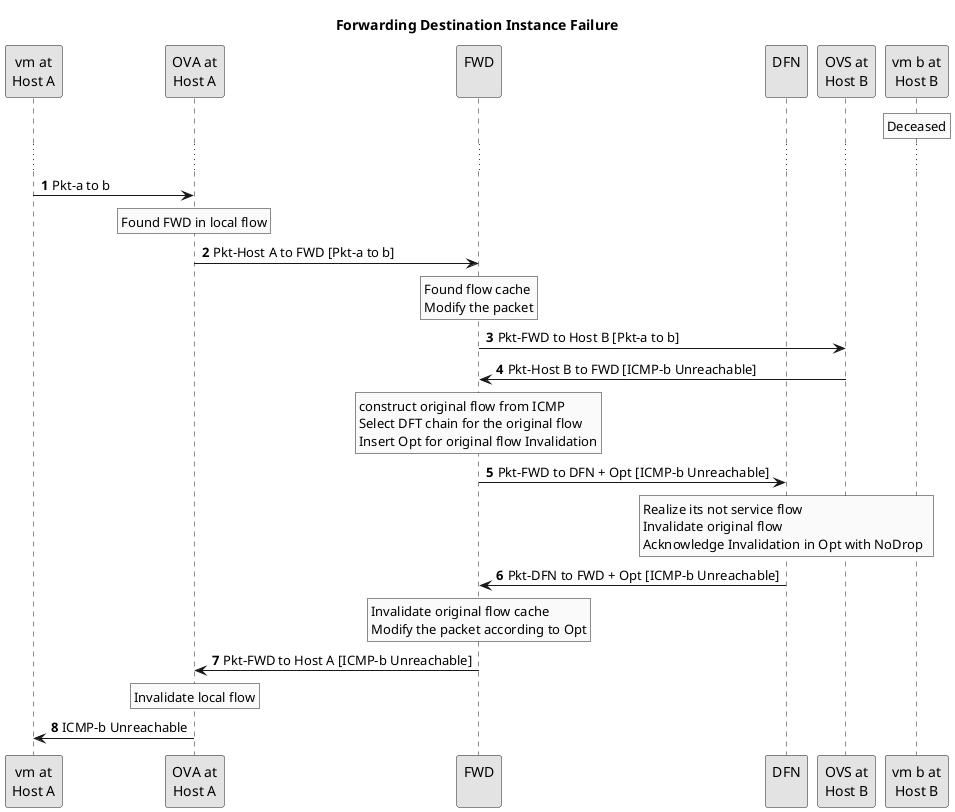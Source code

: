 @startuml

' SPDX-License-Identifier: MIT
' Copyright (c) 2020 The Authors.

' Authors: Bin Liang

' Permission is hereby granted, free of charge, to any person obtaining a copy
' of this software and associated documentation files (the "Software"), to deal
' in the Software without restriction, including without limitation the rights
' to use, copy, modify, merge, publish, distribute, sublicense, and/or sell
' copies of the Software, and to permit persons to whom the Software is
' furnished to do so, subject to the following conditions:The above copyright
' notice and this permission notice shall be included in all copies or
' substantial portions of the Software.THE SOFTWARE IS PROVIDED "AS IS",
' WITHOUT WARRANTY OF ANY KIND, EXPRESS OR IMPLIED, INCLUDING BUT NOT LIMITED
' TO THE WARRANTIES OF MERCHANTABILITY, FITNESS FOR A PARTICULAR PURPOSE AND
' NONINFRINGEMENT. IN NO EVENT SHALL THE AUTHORS OR COPYRIGHT HOLDERS BE LIABLE
' FOR ANY CLAIM, DAMAGES OR OTHER LIABILITY, WHETHER IN AN ACTION OF CONTRACT,
' TORT OR OTHERWISE, ARISING FROM, OUT OF OR IN CONNECTION WITH THE SOFTWARE OR
' THE USE OR OTHER DEALINGS IN THE SOFTWARE.

title Forwarding Destination Instance Failure
skinparam monochrome true
autonumber

participant "vm at\nHost A" as a
participant "OVA at\nHost A" as oa
participant "FWD\n" as FWD
participant "DFN\n" as DFN
participant "OVS at\nHost B" as ob
participant "vm b at\nHost B" as b

rnote over b
    Deceased
endrnote
...

a -> oa: Pkt-a to b
rnote over oa
    Found FWD in local flow
endrnote
oa -> FWD: Pkt-Host A to FWD [Pkt-a to b]
rnote over FWD
    Found flow cache
    Modify the packet
endrnote
FWD -> ob: Pkt-FWD to Host B [Pkt-a to b]
ob -> FWD: Pkt-Host B to FWD [ICMP-b Unreachable]
rnote over FWD
    construct original flow from ICMP
    Select DFT chain for the original flow
    Insert Opt for original flow Invalidation
endrnote
FWD -> DFN: Pkt-FWD to DFN + Opt [ICMP-b Unreachable]
rnote over DFN
    Realize its not service flow
    Invalidate original flow
    Acknowledge Invalidation in Opt with NoDrop  
endrnote
DFN -> FWD: Pkt-DFN to FWD + Opt [ICMP-b Unreachable]
rnote over FWD
    Invalidate original flow cache
    Modify the packet according to Opt
endrnote
FWD -> oa: Pkt-FWD to Host A [ICMP-b Unreachable]
rnote over oa
    Invalidate local flow
endrnote
oa -> a: ICMP-b Unreachable

@enduml